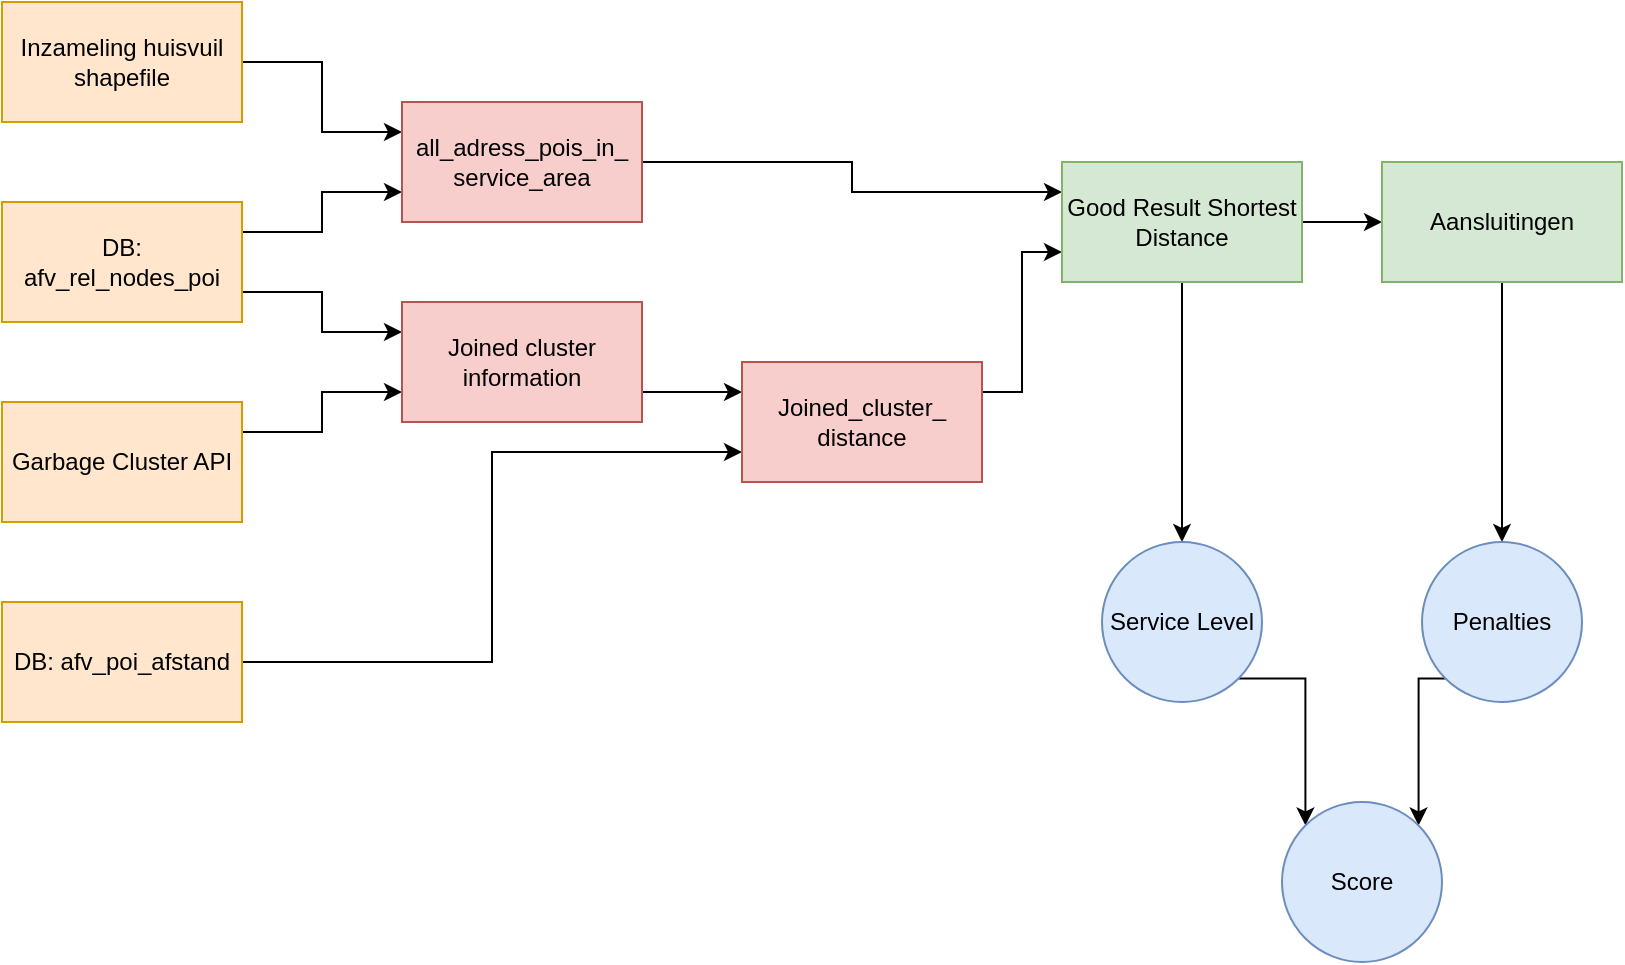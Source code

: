 <mxfile version="12.9.1" type="device"><diagram id="fKp5BEU9FXxP2d78GMHe" name="Page-1"><mxGraphModel dx="1604" dy="1959" grid="1" gridSize="10" guides="1" tooltips="1" connect="1" arrows="1" fold="1" page="1" pageScale="1" pageWidth="850" pageHeight="600" math="0" shadow="0"><root><mxCell id="0"/><mxCell id="1" parent="0"/><mxCell id="o9zzU705UVxHCgscI6UU-16" style="edgeStyle=orthogonalEdgeStyle;rounded=0;orthogonalLoop=1;jettySize=auto;html=1;exitX=1;exitY=0.25;exitDx=0;exitDy=0;entryX=0;entryY=0.75;entryDx=0;entryDy=0;" edge="1" parent="1" source="o9zzU705UVxHCgscI6UU-1" target="o9zzU705UVxHCgscI6UU-14"><mxGeometry relative="1" as="geometry"/></mxCell><mxCell id="o9zzU705UVxHCgscI6UU-1" value="Garbage Cluster API" style="rounded=0;whiteSpace=wrap;html=1;fillColor=#ffe6cc;strokeColor=#d79b00;" vertex="1" parent="1"><mxGeometry x="20" y="-990" width="120" height="60" as="geometry"/></mxCell><mxCell id="o9zzU705UVxHCgscI6UU-13" style="edgeStyle=orthogonalEdgeStyle;rounded=0;orthogonalLoop=1;jettySize=auto;html=1;exitX=1;exitY=0.25;exitDx=0;exitDy=0;entryX=0;entryY=0.75;entryDx=0;entryDy=0;" edge="1" parent="1" source="o9zzU705UVxHCgscI6UU-2" target="o9zzU705UVxHCgscI6UU-8"><mxGeometry relative="1" as="geometry"/></mxCell><mxCell id="o9zzU705UVxHCgscI6UU-15" style="edgeStyle=orthogonalEdgeStyle;rounded=0;orthogonalLoop=1;jettySize=auto;html=1;exitX=1;exitY=0.75;exitDx=0;exitDy=0;entryX=0;entryY=0.25;entryDx=0;entryDy=0;" edge="1" parent="1" source="o9zzU705UVxHCgscI6UU-2" target="o9zzU705UVxHCgscI6UU-14"><mxGeometry relative="1" as="geometry"/></mxCell><mxCell id="o9zzU705UVxHCgscI6UU-2" value="DB: afv_rel_nodes_poi" style="rounded=0;whiteSpace=wrap;html=1;fillColor=#ffe6cc;strokeColor=#d79b00;" vertex="1" parent="1"><mxGeometry x="20" y="-1090" width="120" height="60" as="geometry"/></mxCell><mxCell id="o9zzU705UVxHCgscI6UU-20" style="edgeStyle=orthogonalEdgeStyle;rounded=0;orthogonalLoop=1;jettySize=auto;html=1;entryX=0;entryY=0.75;entryDx=0;entryDy=0;" edge="1" parent="1" source="o9zzU705UVxHCgscI6UU-3" target="o9zzU705UVxHCgscI6UU-18"><mxGeometry relative="1" as="geometry"/></mxCell><mxCell id="o9zzU705UVxHCgscI6UU-3" value="DB: afv_poi_afstand" style="rounded=0;whiteSpace=wrap;html=1;fillColor=#ffe6cc;strokeColor=#d79b00;" vertex="1" parent="1"><mxGeometry x="20" y="-890" width="120" height="60" as="geometry"/></mxCell><mxCell id="o9zzU705UVxHCgscI6UU-12" style="edgeStyle=orthogonalEdgeStyle;rounded=0;orthogonalLoop=1;jettySize=auto;html=1;exitX=1;exitY=0.5;exitDx=0;exitDy=0;entryX=0;entryY=0.25;entryDx=0;entryDy=0;" edge="1" parent="1" source="o9zzU705UVxHCgscI6UU-4" target="o9zzU705UVxHCgscI6UU-8"><mxGeometry relative="1" as="geometry"/></mxCell><mxCell id="o9zzU705UVxHCgscI6UU-4" value="Inzameling huisvuil shapefile" style="rounded=0;whiteSpace=wrap;html=1;fillColor=#ffe6cc;strokeColor=#d79b00;" vertex="1" parent="1"><mxGeometry x="20" y="-1190" width="120" height="60" as="geometry"/></mxCell><mxCell id="o9zzU705UVxHCgscI6UU-23" style="edgeStyle=orthogonalEdgeStyle;rounded=0;orthogonalLoop=1;jettySize=auto;html=1;entryX=0;entryY=0.25;entryDx=0;entryDy=0;" edge="1" parent="1" source="o9zzU705UVxHCgscI6UU-8" target="o9zzU705UVxHCgscI6UU-21"><mxGeometry relative="1" as="geometry"/></mxCell><mxCell id="o9zzU705UVxHCgscI6UU-8" value="all_adress_pois_in_&lt;br&gt;service_area" style="rounded=0;whiteSpace=wrap;html=1;fillColor=#f8cecc;strokeColor=#b85450;" vertex="1" parent="1"><mxGeometry x="220" y="-1140" width="120" height="60" as="geometry"/></mxCell><mxCell id="o9zzU705UVxHCgscI6UU-19" style="edgeStyle=orthogonalEdgeStyle;rounded=0;orthogonalLoop=1;jettySize=auto;html=1;exitX=1;exitY=0.75;exitDx=0;exitDy=0;entryX=0;entryY=0.25;entryDx=0;entryDy=0;" edge="1" parent="1" source="o9zzU705UVxHCgscI6UU-14" target="o9zzU705UVxHCgscI6UU-18"><mxGeometry relative="1" as="geometry"/></mxCell><mxCell id="o9zzU705UVxHCgscI6UU-14" value="Joined cluster information" style="rounded=0;whiteSpace=wrap;html=1;fillColor=#f8cecc;strokeColor=#b85450;" vertex="1" parent="1"><mxGeometry x="220" y="-1040" width="120" height="60" as="geometry"/></mxCell><mxCell id="o9zzU705UVxHCgscI6UU-22" style="edgeStyle=orthogonalEdgeStyle;rounded=0;orthogonalLoop=1;jettySize=auto;html=1;exitX=1;exitY=0.25;exitDx=0;exitDy=0;entryX=0;entryY=0.75;entryDx=0;entryDy=0;" edge="1" parent="1" source="o9zzU705UVxHCgscI6UU-18" target="o9zzU705UVxHCgscI6UU-21"><mxGeometry relative="1" as="geometry"/></mxCell><mxCell id="o9zzU705UVxHCgscI6UU-18" value="Joined_cluster_&lt;br&gt;distance" style="rounded=0;whiteSpace=wrap;html=1;fillColor=#f8cecc;strokeColor=#b85450;" vertex="1" parent="1"><mxGeometry x="390" y="-1010" width="120" height="60" as="geometry"/></mxCell><mxCell id="o9zzU705UVxHCgscI6UU-25" value="" style="edgeStyle=orthogonalEdgeStyle;rounded=0;orthogonalLoop=1;jettySize=auto;html=1;" edge="1" parent="1" source="o9zzU705UVxHCgscI6UU-21" target="o9zzU705UVxHCgscI6UU-24"><mxGeometry relative="1" as="geometry"/></mxCell><mxCell id="o9zzU705UVxHCgscI6UU-28" style="edgeStyle=orthogonalEdgeStyle;rounded=0;orthogonalLoop=1;jettySize=auto;html=1;entryX=0.5;entryY=0;entryDx=0;entryDy=0;" edge="1" parent="1" source="o9zzU705UVxHCgscI6UU-21" target="o9zzU705UVxHCgscI6UU-26"><mxGeometry relative="1" as="geometry"/></mxCell><mxCell id="o9zzU705UVxHCgscI6UU-21" value="Good Result Shortest Distance" style="rounded=0;whiteSpace=wrap;html=1;fillColor=#d5e8d4;strokeColor=#82b366;" vertex="1" parent="1"><mxGeometry x="550" y="-1110" width="120" height="60" as="geometry"/></mxCell><mxCell id="o9zzU705UVxHCgscI6UU-29" style="edgeStyle=orthogonalEdgeStyle;rounded=0;orthogonalLoop=1;jettySize=auto;html=1;entryX=0.5;entryY=0;entryDx=0;entryDy=0;" edge="1" parent="1" source="o9zzU705UVxHCgscI6UU-24" target="o9zzU705UVxHCgscI6UU-27"><mxGeometry relative="1" as="geometry"/></mxCell><mxCell id="o9zzU705UVxHCgscI6UU-24" value="Aansluitingen" style="rounded=0;whiteSpace=wrap;html=1;fillColor=#d5e8d4;strokeColor=#82b366;" vertex="1" parent="1"><mxGeometry x="710" y="-1110" width="120" height="60" as="geometry"/></mxCell><mxCell id="o9zzU705UVxHCgscI6UU-31" style="edgeStyle=orthogonalEdgeStyle;rounded=0;orthogonalLoop=1;jettySize=auto;html=1;exitX=1;exitY=1;exitDx=0;exitDy=0;entryX=0;entryY=0;entryDx=0;entryDy=0;" edge="1" parent="1" source="o9zzU705UVxHCgscI6UU-26" target="o9zzU705UVxHCgscI6UU-30"><mxGeometry relative="1" as="geometry"/></mxCell><mxCell id="o9zzU705UVxHCgscI6UU-26" value="Service Level" style="ellipse;whiteSpace=wrap;html=1;aspect=fixed;fillColor=#dae8fc;strokeColor=#6c8ebf;" vertex="1" parent="1"><mxGeometry x="570" y="-920" width="80" height="80" as="geometry"/></mxCell><mxCell id="o9zzU705UVxHCgscI6UU-32" style="edgeStyle=orthogonalEdgeStyle;rounded=0;orthogonalLoop=1;jettySize=auto;html=1;exitX=0;exitY=1;exitDx=0;exitDy=0;entryX=1;entryY=0;entryDx=0;entryDy=0;" edge="1" parent="1" source="o9zzU705UVxHCgscI6UU-27" target="o9zzU705UVxHCgscI6UU-30"><mxGeometry relative="1" as="geometry"><mxPoint x="710" y="-800" as="targetPoint"/><Array as="points"><mxPoint x="728" y="-852"/></Array></mxGeometry></mxCell><mxCell id="o9zzU705UVxHCgscI6UU-27" value="Penalties" style="ellipse;whiteSpace=wrap;html=1;aspect=fixed;fillColor=#dae8fc;strokeColor=#6c8ebf;" vertex="1" parent="1"><mxGeometry x="730" y="-920" width="80" height="80" as="geometry"/></mxCell><mxCell id="o9zzU705UVxHCgscI6UU-30" value="Score" style="ellipse;whiteSpace=wrap;html=1;aspect=fixed;fillColor=#dae8fc;strokeColor=#6c8ebf;" vertex="1" parent="1"><mxGeometry x="660" y="-790" width="80" height="80" as="geometry"/></mxCell></root></mxGraphModel></diagram></mxfile>